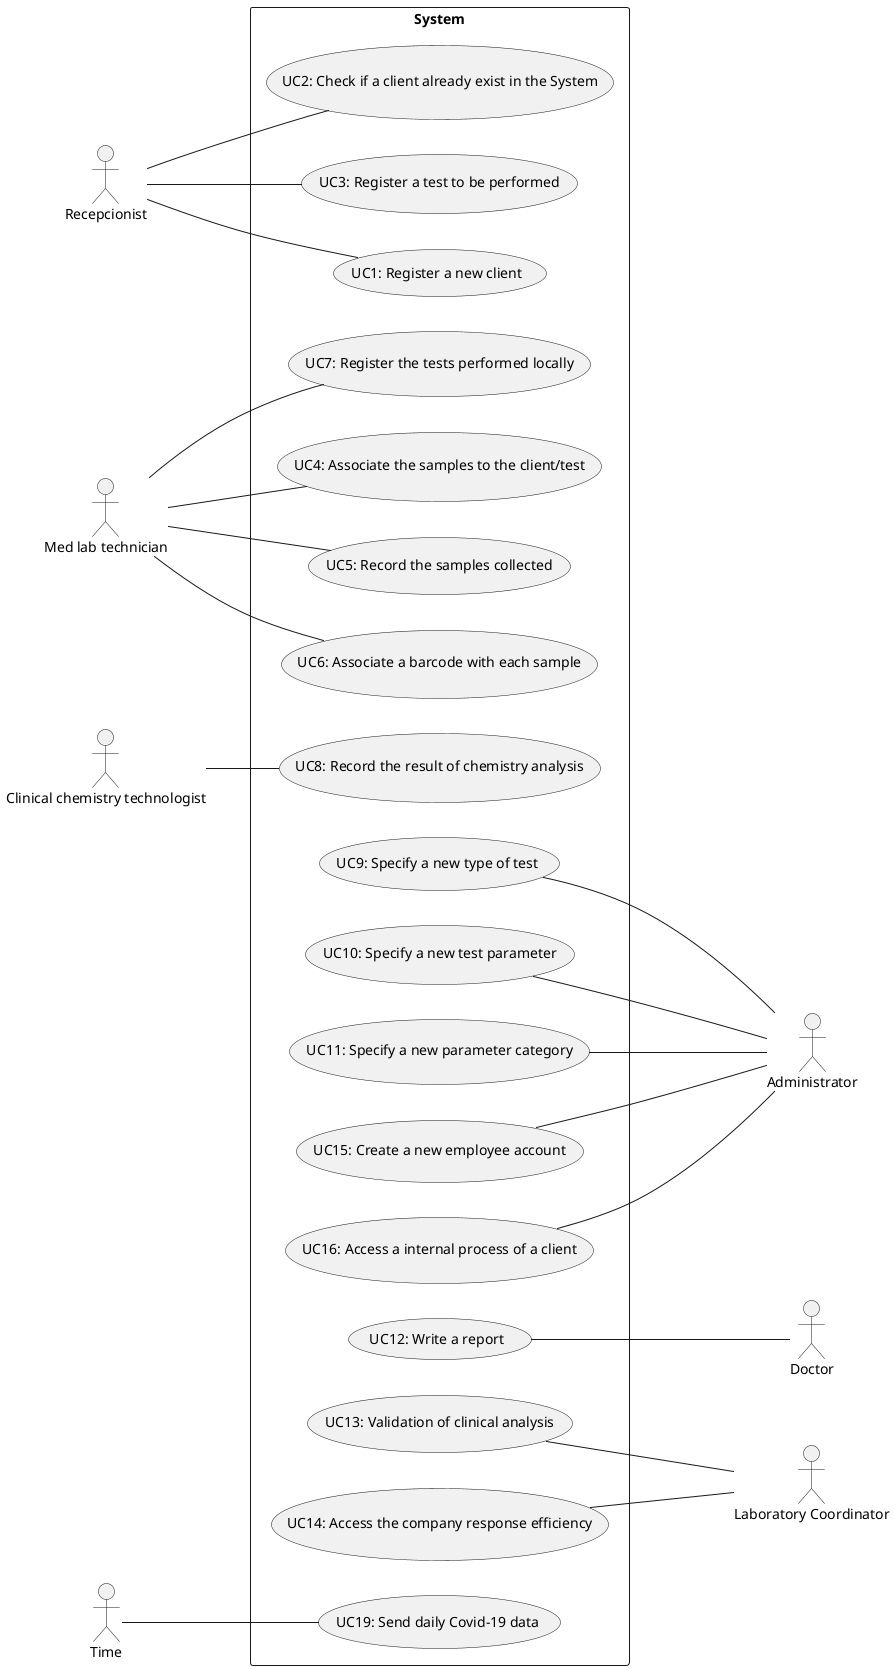 @startuml
'https://plantuml.com/use-case-diagram
left to right direction
actor "Administrator" as Adm
actor "Recepcionist" as Recp
actor "Med lab technician" as MedLab
actor "Clinical chemistry technologist" as ClinTec
actor "Doctor" as Doc
actor "Laboratory Coordinator" as LabCod
actor "Time" as Time


rectangle System{

usecase "UC1: Register a new client" as UC1
usecase "UC2: Check if a client already exist in the System" as UC2
usecase "UC3: Register a test to be performed" as UC3
usecase "UC4: Associate the samples to the client/test" as UC4
usecase "UC5: Record the samples collected" as UC5
usecase "UC6: Associate a barcode with each sample" as UC6
usecase "UC7: Register the tests performed locally" as UC7
usecase "UC8: Record the result of chemistry analysis" as UC8
usecase "UC9: Specify a new type of test" as UC9
usecase "UC10: Specify a new test parameter" as UC10
usecase "UC11: Specify a new parameter category" as UC11
usecase "UC12: Write a report" as UC12
usecase "UC13: Validation of clinical analysis" as UC13
usecase "UC14: Access the company response efficiency" as UC14
usecase "UC15: Create a new employee account" as UC15
usecase "UC16: Access a internal process of a client" as UC16
usecase "UC19: Send daily Covid-19 data" as UC19

}

Recp -- UC1
Recp -- UC2
Recp -- UC3
MedLab -- UC4
MedLab -- UC5
MedLab -- UC6
MedLab -- UC7
ClinTec -- UC8
UC9 --- Adm
UC10 --- Adm
UC11 --- Adm
UC16 --- Adm
UC15 --- Adm
UC12 --- Doc
UC13 --- LabCod
UC14 --- LabCod
Time -- UC19







@enduml